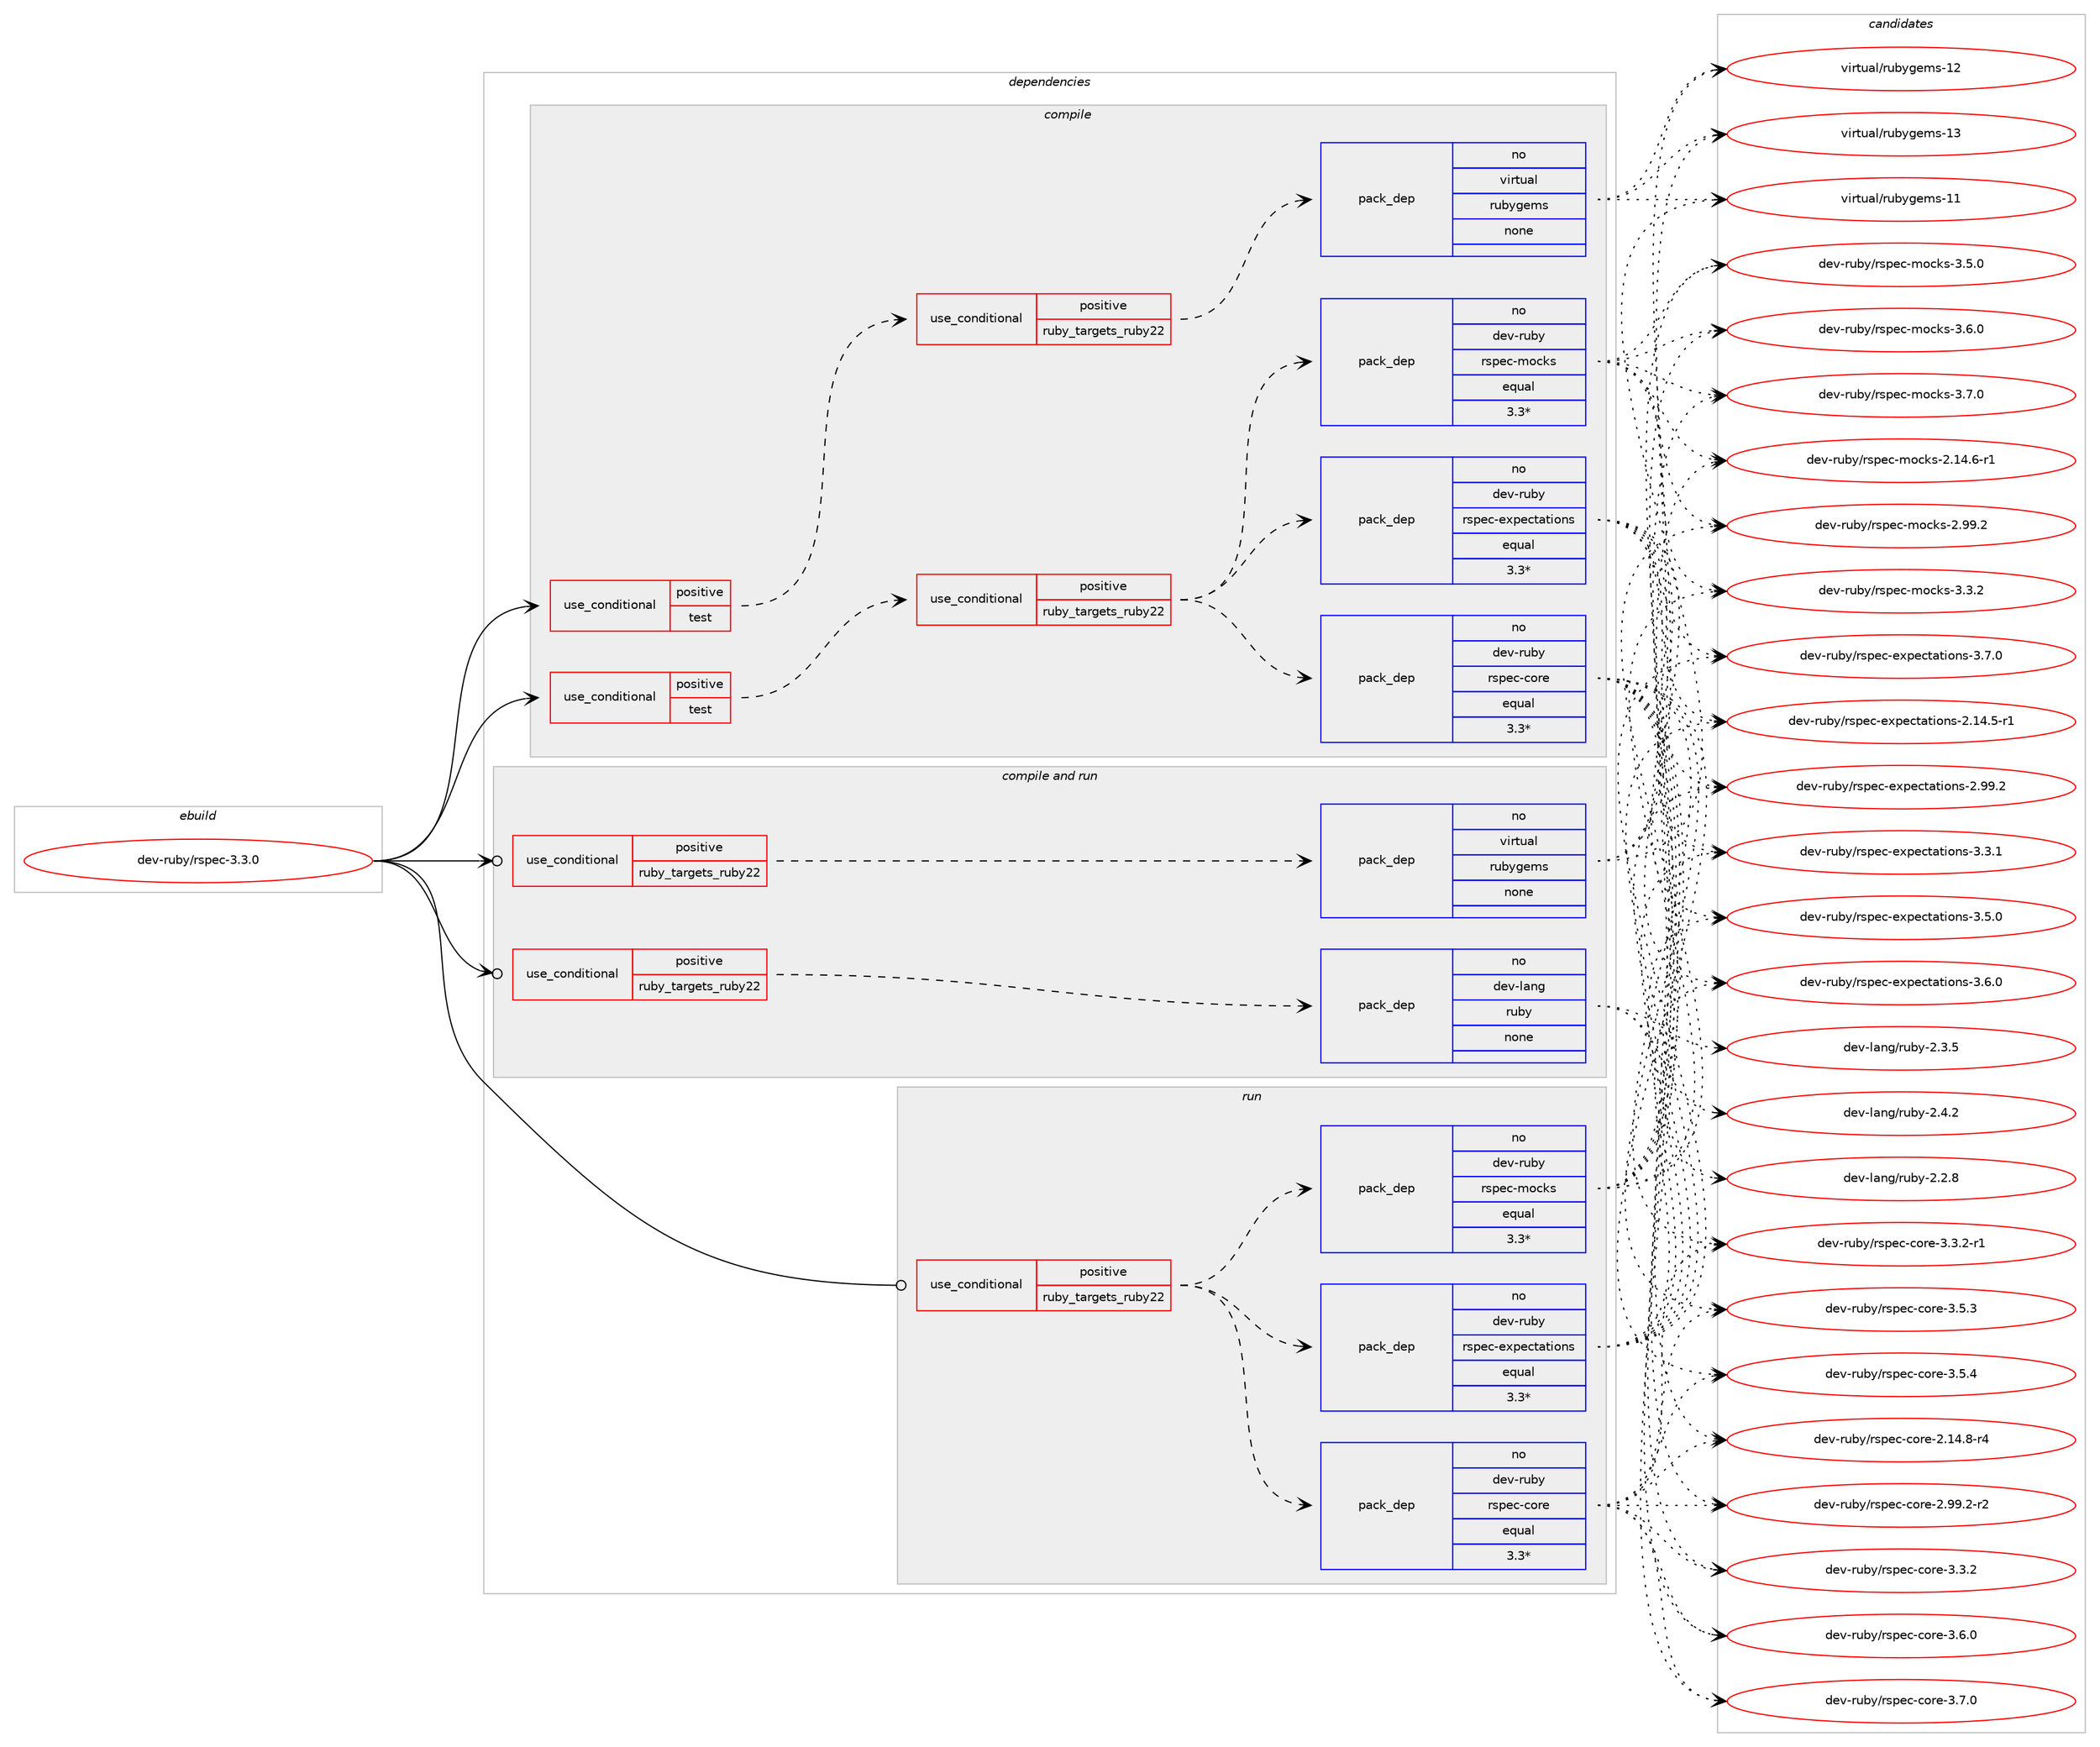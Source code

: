 digraph prolog {

# *************
# Graph options
# *************

newrank=true;
concentrate=true;
compound=true;
graph [rankdir=LR,fontname=Helvetica,fontsize=10,ranksep=1.5];#, ranksep=2.5, nodesep=0.2];
edge  [arrowhead=vee];
node  [fontname=Helvetica,fontsize=10];

# **********
# The ebuild
# **********

subgraph cluster_leftcol {
color=gray;
rank=same;
label=<<i>ebuild</i>>;
id [label="dev-ruby/rspec-3.3.0", color=red, width=4, href="../dev-ruby/rspec-3.3.0.svg"];
}

# ****************
# The dependencies
# ****************

subgraph cluster_midcol {
color=gray;
label=<<i>dependencies</i>>;
subgraph cluster_compile {
fillcolor="#eeeeee";
style=filled;
label=<<i>compile</i>>;
subgraph cond69476 {
dependency263301 [label=<<TABLE BORDER="0" CELLBORDER="1" CELLSPACING="0" CELLPADDING="4"><TR><TD ROWSPAN="3" CELLPADDING="10">use_conditional</TD></TR><TR><TD>positive</TD></TR><TR><TD>test</TD></TR></TABLE>>, shape=none, color=red];
subgraph cond69477 {
dependency263302 [label=<<TABLE BORDER="0" CELLBORDER="1" CELLSPACING="0" CELLPADDING="4"><TR><TD ROWSPAN="3" CELLPADDING="10">use_conditional</TD></TR><TR><TD>positive</TD></TR><TR><TD>ruby_targets_ruby22</TD></TR></TABLE>>, shape=none, color=red];
subgraph pack189711 {
dependency263303 [label=<<TABLE BORDER="0" CELLBORDER="1" CELLSPACING="0" CELLPADDING="4" WIDTH="220"><TR><TD ROWSPAN="6" CELLPADDING="30">pack_dep</TD></TR><TR><TD WIDTH="110">no</TD></TR><TR><TD>dev-ruby</TD></TR><TR><TD>rspec-core</TD></TR><TR><TD>equal</TD></TR><TR><TD>3.3*</TD></TR></TABLE>>, shape=none, color=blue];
}
dependency263302:e -> dependency263303:w [weight=20,style="dashed",arrowhead="vee"];
subgraph pack189712 {
dependency263304 [label=<<TABLE BORDER="0" CELLBORDER="1" CELLSPACING="0" CELLPADDING="4" WIDTH="220"><TR><TD ROWSPAN="6" CELLPADDING="30">pack_dep</TD></TR><TR><TD WIDTH="110">no</TD></TR><TR><TD>dev-ruby</TD></TR><TR><TD>rspec-expectations</TD></TR><TR><TD>equal</TD></TR><TR><TD>3.3*</TD></TR></TABLE>>, shape=none, color=blue];
}
dependency263302:e -> dependency263304:w [weight=20,style="dashed",arrowhead="vee"];
subgraph pack189713 {
dependency263305 [label=<<TABLE BORDER="0" CELLBORDER="1" CELLSPACING="0" CELLPADDING="4" WIDTH="220"><TR><TD ROWSPAN="6" CELLPADDING="30">pack_dep</TD></TR><TR><TD WIDTH="110">no</TD></TR><TR><TD>dev-ruby</TD></TR><TR><TD>rspec-mocks</TD></TR><TR><TD>equal</TD></TR><TR><TD>3.3*</TD></TR></TABLE>>, shape=none, color=blue];
}
dependency263302:e -> dependency263305:w [weight=20,style="dashed",arrowhead="vee"];
}
dependency263301:e -> dependency263302:w [weight=20,style="dashed",arrowhead="vee"];
}
id:e -> dependency263301:w [weight=20,style="solid",arrowhead="vee"];
subgraph cond69478 {
dependency263306 [label=<<TABLE BORDER="0" CELLBORDER="1" CELLSPACING="0" CELLPADDING="4"><TR><TD ROWSPAN="3" CELLPADDING="10">use_conditional</TD></TR><TR><TD>positive</TD></TR><TR><TD>test</TD></TR></TABLE>>, shape=none, color=red];
subgraph cond69479 {
dependency263307 [label=<<TABLE BORDER="0" CELLBORDER="1" CELLSPACING="0" CELLPADDING="4"><TR><TD ROWSPAN="3" CELLPADDING="10">use_conditional</TD></TR><TR><TD>positive</TD></TR><TR><TD>ruby_targets_ruby22</TD></TR></TABLE>>, shape=none, color=red];
subgraph pack189714 {
dependency263308 [label=<<TABLE BORDER="0" CELLBORDER="1" CELLSPACING="0" CELLPADDING="4" WIDTH="220"><TR><TD ROWSPAN="6" CELLPADDING="30">pack_dep</TD></TR><TR><TD WIDTH="110">no</TD></TR><TR><TD>virtual</TD></TR><TR><TD>rubygems</TD></TR><TR><TD>none</TD></TR><TR><TD></TD></TR></TABLE>>, shape=none, color=blue];
}
dependency263307:e -> dependency263308:w [weight=20,style="dashed",arrowhead="vee"];
}
dependency263306:e -> dependency263307:w [weight=20,style="dashed",arrowhead="vee"];
}
id:e -> dependency263306:w [weight=20,style="solid",arrowhead="vee"];
}
subgraph cluster_compileandrun {
fillcolor="#eeeeee";
style=filled;
label=<<i>compile and run</i>>;
subgraph cond69480 {
dependency263309 [label=<<TABLE BORDER="0" CELLBORDER="1" CELLSPACING="0" CELLPADDING="4"><TR><TD ROWSPAN="3" CELLPADDING="10">use_conditional</TD></TR><TR><TD>positive</TD></TR><TR><TD>ruby_targets_ruby22</TD></TR></TABLE>>, shape=none, color=red];
subgraph pack189715 {
dependency263310 [label=<<TABLE BORDER="0" CELLBORDER="1" CELLSPACING="0" CELLPADDING="4" WIDTH="220"><TR><TD ROWSPAN="6" CELLPADDING="30">pack_dep</TD></TR><TR><TD WIDTH="110">no</TD></TR><TR><TD>dev-lang</TD></TR><TR><TD>ruby</TD></TR><TR><TD>none</TD></TR><TR><TD></TD></TR></TABLE>>, shape=none, color=blue];
}
dependency263309:e -> dependency263310:w [weight=20,style="dashed",arrowhead="vee"];
}
id:e -> dependency263309:w [weight=20,style="solid",arrowhead="odotvee"];
subgraph cond69481 {
dependency263311 [label=<<TABLE BORDER="0" CELLBORDER="1" CELLSPACING="0" CELLPADDING="4"><TR><TD ROWSPAN="3" CELLPADDING="10">use_conditional</TD></TR><TR><TD>positive</TD></TR><TR><TD>ruby_targets_ruby22</TD></TR></TABLE>>, shape=none, color=red];
subgraph pack189716 {
dependency263312 [label=<<TABLE BORDER="0" CELLBORDER="1" CELLSPACING="0" CELLPADDING="4" WIDTH="220"><TR><TD ROWSPAN="6" CELLPADDING="30">pack_dep</TD></TR><TR><TD WIDTH="110">no</TD></TR><TR><TD>virtual</TD></TR><TR><TD>rubygems</TD></TR><TR><TD>none</TD></TR><TR><TD></TD></TR></TABLE>>, shape=none, color=blue];
}
dependency263311:e -> dependency263312:w [weight=20,style="dashed",arrowhead="vee"];
}
id:e -> dependency263311:w [weight=20,style="solid",arrowhead="odotvee"];
}
subgraph cluster_run {
fillcolor="#eeeeee";
style=filled;
label=<<i>run</i>>;
subgraph cond69482 {
dependency263313 [label=<<TABLE BORDER="0" CELLBORDER="1" CELLSPACING="0" CELLPADDING="4"><TR><TD ROWSPAN="3" CELLPADDING="10">use_conditional</TD></TR><TR><TD>positive</TD></TR><TR><TD>ruby_targets_ruby22</TD></TR></TABLE>>, shape=none, color=red];
subgraph pack189717 {
dependency263314 [label=<<TABLE BORDER="0" CELLBORDER="1" CELLSPACING="0" CELLPADDING="4" WIDTH="220"><TR><TD ROWSPAN="6" CELLPADDING="30">pack_dep</TD></TR><TR><TD WIDTH="110">no</TD></TR><TR><TD>dev-ruby</TD></TR><TR><TD>rspec-core</TD></TR><TR><TD>equal</TD></TR><TR><TD>3.3*</TD></TR></TABLE>>, shape=none, color=blue];
}
dependency263313:e -> dependency263314:w [weight=20,style="dashed",arrowhead="vee"];
subgraph pack189718 {
dependency263315 [label=<<TABLE BORDER="0" CELLBORDER="1" CELLSPACING="0" CELLPADDING="4" WIDTH="220"><TR><TD ROWSPAN="6" CELLPADDING="30">pack_dep</TD></TR><TR><TD WIDTH="110">no</TD></TR><TR><TD>dev-ruby</TD></TR><TR><TD>rspec-expectations</TD></TR><TR><TD>equal</TD></TR><TR><TD>3.3*</TD></TR></TABLE>>, shape=none, color=blue];
}
dependency263313:e -> dependency263315:w [weight=20,style="dashed",arrowhead="vee"];
subgraph pack189719 {
dependency263316 [label=<<TABLE BORDER="0" CELLBORDER="1" CELLSPACING="0" CELLPADDING="4" WIDTH="220"><TR><TD ROWSPAN="6" CELLPADDING="30">pack_dep</TD></TR><TR><TD WIDTH="110">no</TD></TR><TR><TD>dev-ruby</TD></TR><TR><TD>rspec-mocks</TD></TR><TR><TD>equal</TD></TR><TR><TD>3.3*</TD></TR></TABLE>>, shape=none, color=blue];
}
dependency263313:e -> dependency263316:w [weight=20,style="dashed",arrowhead="vee"];
}
id:e -> dependency263313:w [weight=20,style="solid",arrowhead="odot"];
}
}

# **************
# The candidates
# **************

subgraph cluster_choices {
rank=same;
color=gray;
label=<<i>candidates</i>>;

subgraph choice189711 {
color=black;
nodesep=1;
choice100101118451141179812147114115112101994599111114101455046495246564511452 [label="dev-ruby/rspec-core-2.14.8-r4", color=red, width=4,href="../dev-ruby/rspec-core-2.14.8-r4.svg"];
choice100101118451141179812147114115112101994599111114101455046575746504511450 [label="dev-ruby/rspec-core-2.99.2-r2", color=red, width=4,href="../dev-ruby/rspec-core-2.99.2-r2.svg"];
choice100101118451141179812147114115112101994599111114101455146514650 [label="dev-ruby/rspec-core-3.3.2", color=red, width=4,href="../dev-ruby/rspec-core-3.3.2.svg"];
choice1001011184511411798121471141151121019945991111141014551465146504511449 [label="dev-ruby/rspec-core-3.3.2-r1", color=red, width=4,href="../dev-ruby/rspec-core-3.3.2-r1.svg"];
choice100101118451141179812147114115112101994599111114101455146534651 [label="dev-ruby/rspec-core-3.5.3", color=red, width=4,href="../dev-ruby/rspec-core-3.5.3.svg"];
choice100101118451141179812147114115112101994599111114101455146534652 [label="dev-ruby/rspec-core-3.5.4", color=red, width=4,href="../dev-ruby/rspec-core-3.5.4.svg"];
choice100101118451141179812147114115112101994599111114101455146544648 [label="dev-ruby/rspec-core-3.6.0", color=red, width=4,href="../dev-ruby/rspec-core-3.6.0.svg"];
choice100101118451141179812147114115112101994599111114101455146554648 [label="dev-ruby/rspec-core-3.7.0", color=red, width=4,href="../dev-ruby/rspec-core-3.7.0.svg"];
dependency263303:e -> choice100101118451141179812147114115112101994599111114101455046495246564511452:w [style=dotted,weight="100"];
dependency263303:e -> choice100101118451141179812147114115112101994599111114101455046575746504511450:w [style=dotted,weight="100"];
dependency263303:e -> choice100101118451141179812147114115112101994599111114101455146514650:w [style=dotted,weight="100"];
dependency263303:e -> choice1001011184511411798121471141151121019945991111141014551465146504511449:w [style=dotted,weight="100"];
dependency263303:e -> choice100101118451141179812147114115112101994599111114101455146534651:w [style=dotted,weight="100"];
dependency263303:e -> choice100101118451141179812147114115112101994599111114101455146534652:w [style=dotted,weight="100"];
dependency263303:e -> choice100101118451141179812147114115112101994599111114101455146544648:w [style=dotted,weight="100"];
dependency263303:e -> choice100101118451141179812147114115112101994599111114101455146554648:w [style=dotted,weight="100"];
}
subgraph choice189712 {
color=black;
nodesep=1;
choice10010111845114117981214711411511210199451011201121019911697116105111110115455046495246534511449 [label="dev-ruby/rspec-expectations-2.14.5-r1", color=red, width=4,href="../dev-ruby/rspec-expectations-2.14.5-r1.svg"];
choice1001011184511411798121471141151121019945101120112101991169711610511111011545504657574650 [label="dev-ruby/rspec-expectations-2.99.2", color=red, width=4,href="../dev-ruby/rspec-expectations-2.99.2.svg"];
choice10010111845114117981214711411511210199451011201121019911697116105111110115455146514649 [label="dev-ruby/rspec-expectations-3.3.1", color=red, width=4,href="../dev-ruby/rspec-expectations-3.3.1.svg"];
choice10010111845114117981214711411511210199451011201121019911697116105111110115455146534648 [label="dev-ruby/rspec-expectations-3.5.0", color=red, width=4,href="../dev-ruby/rspec-expectations-3.5.0.svg"];
choice10010111845114117981214711411511210199451011201121019911697116105111110115455146544648 [label="dev-ruby/rspec-expectations-3.6.0", color=red, width=4,href="../dev-ruby/rspec-expectations-3.6.0.svg"];
choice10010111845114117981214711411511210199451011201121019911697116105111110115455146554648 [label="dev-ruby/rspec-expectations-3.7.0", color=red, width=4,href="../dev-ruby/rspec-expectations-3.7.0.svg"];
dependency263304:e -> choice10010111845114117981214711411511210199451011201121019911697116105111110115455046495246534511449:w [style=dotted,weight="100"];
dependency263304:e -> choice1001011184511411798121471141151121019945101120112101991169711610511111011545504657574650:w [style=dotted,weight="100"];
dependency263304:e -> choice10010111845114117981214711411511210199451011201121019911697116105111110115455146514649:w [style=dotted,weight="100"];
dependency263304:e -> choice10010111845114117981214711411511210199451011201121019911697116105111110115455146534648:w [style=dotted,weight="100"];
dependency263304:e -> choice10010111845114117981214711411511210199451011201121019911697116105111110115455146544648:w [style=dotted,weight="100"];
dependency263304:e -> choice10010111845114117981214711411511210199451011201121019911697116105111110115455146554648:w [style=dotted,weight="100"];
}
subgraph choice189713 {
color=black;
nodesep=1;
choice100101118451141179812147114115112101994510911199107115455046495246544511449 [label="dev-ruby/rspec-mocks-2.14.6-r1", color=red, width=4,href="../dev-ruby/rspec-mocks-2.14.6-r1.svg"];
choice10010111845114117981214711411511210199451091119910711545504657574650 [label="dev-ruby/rspec-mocks-2.99.2", color=red, width=4,href="../dev-ruby/rspec-mocks-2.99.2.svg"];
choice100101118451141179812147114115112101994510911199107115455146514650 [label="dev-ruby/rspec-mocks-3.3.2", color=red, width=4,href="../dev-ruby/rspec-mocks-3.3.2.svg"];
choice100101118451141179812147114115112101994510911199107115455146534648 [label="dev-ruby/rspec-mocks-3.5.0", color=red, width=4,href="../dev-ruby/rspec-mocks-3.5.0.svg"];
choice100101118451141179812147114115112101994510911199107115455146544648 [label="dev-ruby/rspec-mocks-3.6.0", color=red, width=4,href="../dev-ruby/rspec-mocks-3.6.0.svg"];
choice100101118451141179812147114115112101994510911199107115455146554648 [label="dev-ruby/rspec-mocks-3.7.0", color=red, width=4,href="../dev-ruby/rspec-mocks-3.7.0.svg"];
dependency263305:e -> choice100101118451141179812147114115112101994510911199107115455046495246544511449:w [style=dotted,weight="100"];
dependency263305:e -> choice10010111845114117981214711411511210199451091119910711545504657574650:w [style=dotted,weight="100"];
dependency263305:e -> choice100101118451141179812147114115112101994510911199107115455146514650:w [style=dotted,weight="100"];
dependency263305:e -> choice100101118451141179812147114115112101994510911199107115455146534648:w [style=dotted,weight="100"];
dependency263305:e -> choice100101118451141179812147114115112101994510911199107115455146544648:w [style=dotted,weight="100"];
dependency263305:e -> choice100101118451141179812147114115112101994510911199107115455146554648:w [style=dotted,weight="100"];
}
subgraph choice189714 {
color=black;
nodesep=1;
choice118105114116117971084711411798121103101109115454949 [label="virtual/rubygems-11", color=red, width=4,href="../virtual/rubygems-11.svg"];
choice118105114116117971084711411798121103101109115454950 [label="virtual/rubygems-12", color=red, width=4,href="../virtual/rubygems-12.svg"];
choice118105114116117971084711411798121103101109115454951 [label="virtual/rubygems-13", color=red, width=4,href="../virtual/rubygems-13.svg"];
dependency263308:e -> choice118105114116117971084711411798121103101109115454949:w [style=dotted,weight="100"];
dependency263308:e -> choice118105114116117971084711411798121103101109115454950:w [style=dotted,weight="100"];
dependency263308:e -> choice118105114116117971084711411798121103101109115454951:w [style=dotted,weight="100"];
}
subgraph choice189715 {
color=black;
nodesep=1;
choice10010111845108971101034711411798121455046504656 [label="dev-lang/ruby-2.2.8", color=red, width=4,href="../dev-lang/ruby-2.2.8.svg"];
choice10010111845108971101034711411798121455046514653 [label="dev-lang/ruby-2.3.5", color=red, width=4,href="../dev-lang/ruby-2.3.5.svg"];
choice10010111845108971101034711411798121455046524650 [label="dev-lang/ruby-2.4.2", color=red, width=4,href="../dev-lang/ruby-2.4.2.svg"];
dependency263310:e -> choice10010111845108971101034711411798121455046504656:w [style=dotted,weight="100"];
dependency263310:e -> choice10010111845108971101034711411798121455046514653:w [style=dotted,weight="100"];
dependency263310:e -> choice10010111845108971101034711411798121455046524650:w [style=dotted,weight="100"];
}
subgraph choice189716 {
color=black;
nodesep=1;
choice118105114116117971084711411798121103101109115454949 [label="virtual/rubygems-11", color=red, width=4,href="../virtual/rubygems-11.svg"];
choice118105114116117971084711411798121103101109115454950 [label="virtual/rubygems-12", color=red, width=4,href="../virtual/rubygems-12.svg"];
choice118105114116117971084711411798121103101109115454951 [label="virtual/rubygems-13", color=red, width=4,href="../virtual/rubygems-13.svg"];
dependency263312:e -> choice118105114116117971084711411798121103101109115454949:w [style=dotted,weight="100"];
dependency263312:e -> choice118105114116117971084711411798121103101109115454950:w [style=dotted,weight="100"];
dependency263312:e -> choice118105114116117971084711411798121103101109115454951:w [style=dotted,weight="100"];
}
subgraph choice189717 {
color=black;
nodesep=1;
choice100101118451141179812147114115112101994599111114101455046495246564511452 [label="dev-ruby/rspec-core-2.14.8-r4", color=red, width=4,href="../dev-ruby/rspec-core-2.14.8-r4.svg"];
choice100101118451141179812147114115112101994599111114101455046575746504511450 [label="dev-ruby/rspec-core-2.99.2-r2", color=red, width=4,href="../dev-ruby/rspec-core-2.99.2-r2.svg"];
choice100101118451141179812147114115112101994599111114101455146514650 [label="dev-ruby/rspec-core-3.3.2", color=red, width=4,href="../dev-ruby/rspec-core-3.3.2.svg"];
choice1001011184511411798121471141151121019945991111141014551465146504511449 [label="dev-ruby/rspec-core-3.3.2-r1", color=red, width=4,href="../dev-ruby/rspec-core-3.3.2-r1.svg"];
choice100101118451141179812147114115112101994599111114101455146534651 [label="dev-ruby/rspec-core-3.5.3", color=red, width=4,href="../dev-ruby/rspec-core-3.5.3.svg"];
choice100101118451141179812147114115112101994599111114101455146534652 [label="dev-ruby/rspec-core-3.5.4", color=red, width=4,href="../dev-ruby/rspec-core-3.5.4.svg"];
choice100101118451141179812147114115112101994599111114101455146544648 [label="dev-ruby/rspec-core-3.6.0", color=red, width=4,href="../dev-ruby/rspec-core-3.6.0.svg"];
choice100101118451141179812147114115112101994599111114101455146554648 [label="dev-ruby/rspec-core-3.7.0", color=red, width=4,href="../dev-ruby/rspec-core-3.7.0.svg"];
dependency263314:e -> choice100101118451141179812147114115112101994599111114101455046495246564511452:w [style=dotted,weight="100"];
dependency263314:e -> choice100101118451141179812147114115112101994599111114101455046575746504511450:w [style=dotted,weight="100"];
dependency263314:e -> choice100101118451141179812147114115112101994599111114101455146514650:w [style=dotted,weight="100"];
dependency263314:e -> choice1001011184511411798121471141151121019945991111141014551465146504511449:w [style=dotted,weight="100"];
dependency263314:e -> choice100101118451141179812147114115112101994599111114101455146534651:w [style=dotted,weight="100"];
dependency263314:e -> choice100101118451141179812147114115112101994599111114101455146534652:w [style=dotted,weight="100"];
dependency263314:e -> choice100101118451141179812147114115112101994599111114101455146544648:w [style=dotted,weight="100"];
dependency263314:e -> choice100101118451141179812147114115112101994599111114101455146554648:w [style=dotted,weight="100"];
}
subgraph choice189718 {
color=black;
nodesep=1;
choice10010111845114117981214711411511210199451011201121019911697116105111110115455046495246534511449 [label="dev-ruby/rspec-expectations-2.14.5-r1", color=red, width=4,href="../dev-ruby/rspec-expectations-2.14.5-r1.svg"];
choice1001011184511411798121471141151121019945101120112101991169711610511111011545504657574650 [label="dev-ruby/rspec-expectations-2.99.2", color=red, width=4,href="../dev-ruby/rspec-expectations-2.99.2.svg"];
choice10010111845114117981214711411511210199451011201121019911697116105111110115455146514649 [label="dev-ruby/rspec-expectations-3.3.1", color=red, width=4,href="../dev-ruby/rspec-expectations-3.3.1.svg"];
choice10010111845114117981214711411511210199451011201121019911697116105111110115455146534648 [label="dev-ruby/rspec-expectations-3.5.0", color=red, width=4,href="../dev-ruby/rspec-expectations-3.5.0.svg"];
choice10010111845114117981214711411511210199451011201121019911697116105111110115455146544648 [label="dev-ruby/rspec-expectations-3.6.0", color=red, width=4,href="../dev-ruby/rspec-expectations-3.6.0.svg"];
choice10010111845114117981214711411511210199451011201121019911697116105111110115455146554648 [label="dev-ruby/rspec-expectations-3.7.0", color=red, width=4,href="../dev-ruby/rspec-expectations-3.7.0.svg"];
dependency263315:e -> choice10010111845114117981214711411511210199451011201121019911697116105111110115455046495246534511449:w [style=dotted,weight="100"];
dependency263315:e -> choice1001011184511411798121471141151121019945101120112101991169711610511111011545504657574650:w [style=dotted,weight="100"];
dependency263315:e -> choice10010111845114117981214711411511210199451011201121019911697116105111110115455146514649:w [style=dotted,weight="100"];
dependency263315:e -> choice10010111845114117981214711411511210199451011201121019911697116105111110115455146534648:w [style=dotted,weight="100"];
dependency263315:e -> choice10010111845114117981214711411511210199451011201121019911697116105111110115455146544648:w [style=dotted,weight="100"];
dependency263315:e -> choice10010111845114117981214711411511210199451011201121019911697116105111110115455146554648:w [style=dotted,weight="100"];
}
subgraph choice189719 {
color=black;
nodesep=1;
choice100101118451141179812147114115112101994510911199107115455046495246544511449 [label="dev-ruby/rspec-mocks-2.14.6-r1", color=red, width=4,href="../dev-ruby/rspec-mocks-2.14.6-r1.svg"];
choice10010111845114117981214711411511210199451091119910711545504657574650 [label="dev-ruby/rspec-mocks-2.99.2", color=red, width=4,href="../dev-ruby/rspec-mocks-2.99.2.svg"];
choice100101118451141179812147114115112101994510911199107115455146514650 [label="dev-ruby/rspec-mocks-3.3.2", color=red, width=4,href="../dev-ruby/rspec-mocks-3.3.2.svg"];
choice100101118451141179812147114115112101994510911199107115455146534648 [label="dev-ruby/rspec-mocks-3.5.0", color=red, width=4,href="../dev-ruby/rspec-mocks-3.5.0.svg"];
choice100101118451141179812147114115112101994510911199107115455146544648 [label="dev-ruby/rspec-mocks-3.6.0", color=red, width=4,href="../dev-ruby/rspec-mocks-3.6.0.svg"];
choice100101118451141179812147114115112101994510911199107115455146554648 [label="dev-ruby/rspec-mocks-3.7.0", color=red, width=4,href="../dev-ruby/rspec-mocks-3.7.0.svg"];
dependency263316:e -> choice100101118451141179812147114115112101994510911199107115455046495246544511449:w [style=dotted,weight="100"];
dependency263316:e -> choice10010111845114117981214711411511210199451091119910711545504657574650:w [style=dotted,weight="100"];
dependency263316:e -> choice100101118451141179812147114115112101994510911199107115455146514650:w [style=dotted,weight="100"];
dependency263316:e -> choice100101118451141179812147114115112101994510911199107115455146534648:w [style=dotted,weight="100"];
dependency263316:e -> choice100101118451141179812147114115112101994510911199107115455146544648:w [style=dotted,weight="100"];
dependency263316:e -> choice100101118451141179812147114115112101994510911199107115455146554648:w [style=dotted,weight="100"];
}
}

}
